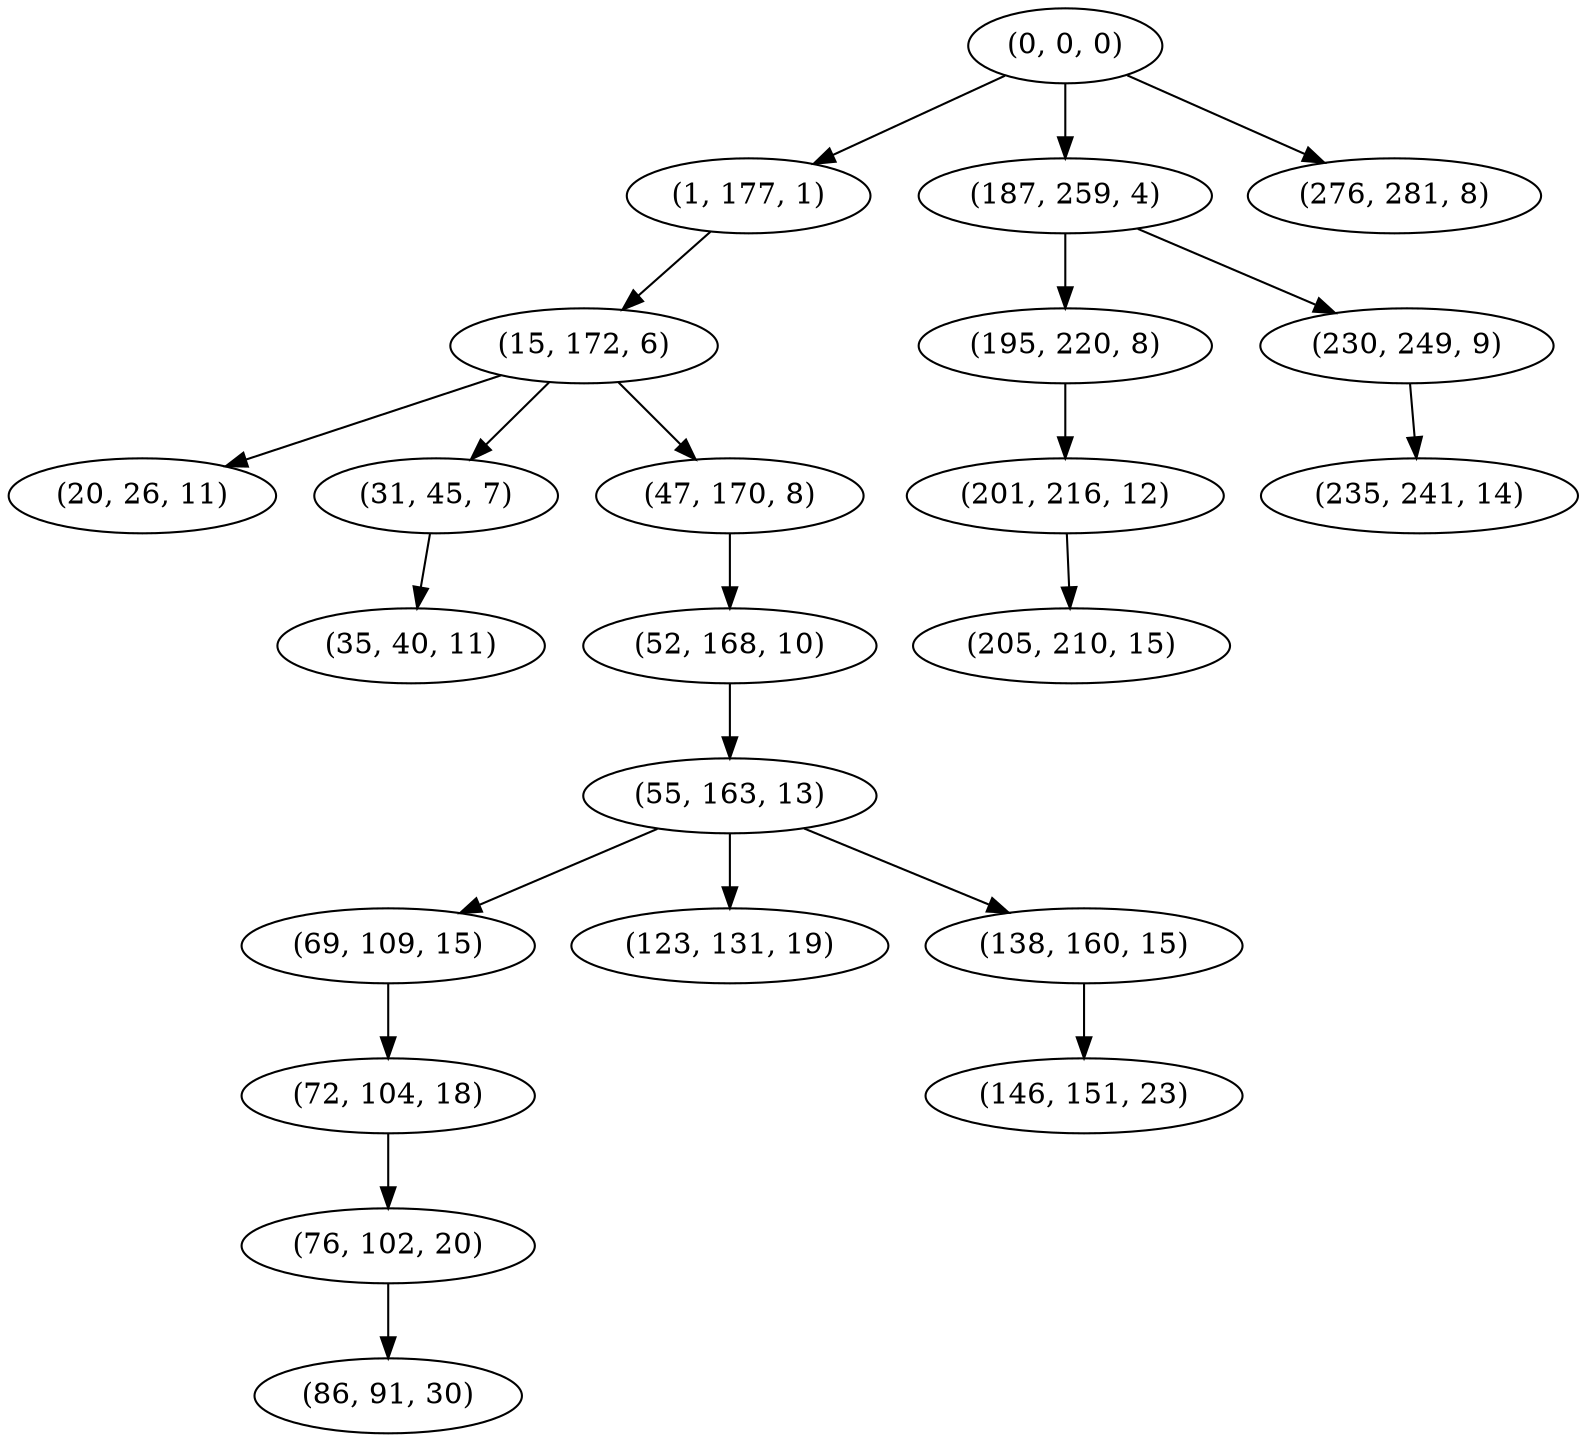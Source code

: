 digraph tree {
    "(0, 0, 0)";
    "(1, 177, 1)";
    "(15, 172, 6)";
    "(20, 26, 11)";
    "(31, 45, 7)";
    "(35, 40, 11)";
    "(47, 170, 8)";
    "(52, 168, 10)";
    "(55, 163, 13)";
    "(69, 109, 15)";
    "(72, 104, 18)";
    "(76, 102, 20)";
    "(86, 91, 30)";
    "(123, 131, 19)";
    "(138, 160, 15)";
    "(146, 151, 23)";
    "(187, 259, 4)";
    "(195, 220, 8)";
    "(201, 216, 12)";
    "(205, 210, 15)";
    "(230, 249, 9)";
    "(235, 241, 14)";
    "(276, 281, 8)";
    "(0, 0, 0)" -> "(1, 177, 1)";
    "(0, 0, 0)" -> "(187, 259, 4)";
    "(0, 0, 0)" -> "(276, 281, 8)";
    "(1, 177, 1)" -> "(15, 172, 6)";
    "(15, 172, 6)" -> "(20, 26, 11)";
    "(15, 172, 6)" -> "(31, 45, 7)";
    "(15, 172, 6)" -> "(47, 170, 8)";
    "(31, 45, 7)" -> "(35, 40, 11)";
    "(47, 170, 8)" -> "(52, 168, 10)";
    "(52, 168, 10)" -> "(55, 163, 13)";
    "(55, 163, 13)" -> "(69, 109, 15)";
    "(55, 163, 13)" -> "(123, 131, 19)";
    "(55, 163, 13)" -> "(138, 160, 15)";
    "(69, 109, 15)" -> "(72, 104, 18)";
    "(72, 104, 18)" -> "(76, 102, 20)";
    "(76, 102, 20)" -> "(86, 91, 30)";
    "(138, 160, 15)" -> "(146, 151, 23)";
    "(187, 259, 4)" -> "(195, 220, 8)";
    "(187, 259, 4)" -> "(230, 249, 9)";
    "(195, 220, 8)" -> "(201, 216, 12)";
    "(201, 216, 12)" -> "(205, 210, 15)";
    "(230, 249, 9)" -> "(235, 241, 14)";
}

